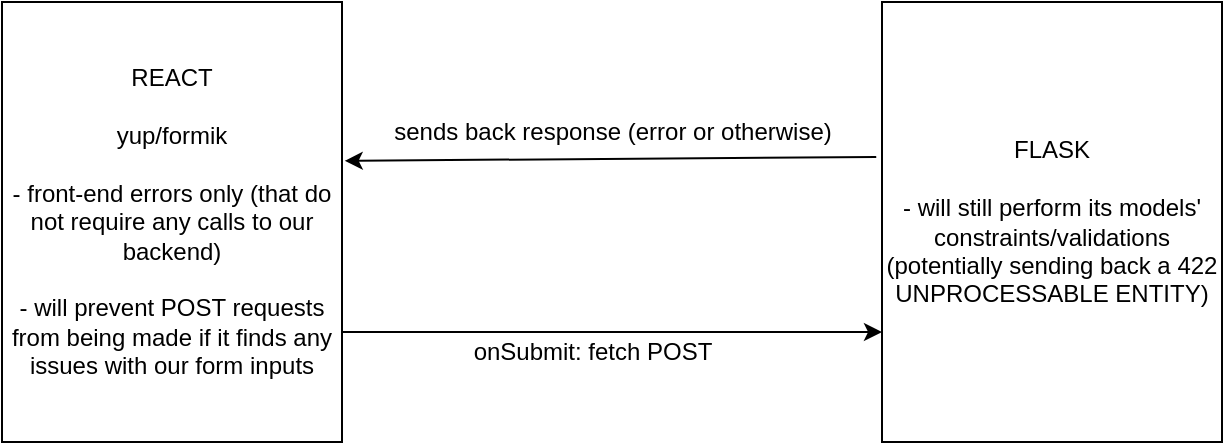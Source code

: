 <mxfile>
    <diagram id="63U30W4IgZxNx8I3Gm8I" name="Page-1">
        <mxGraphModel dx="1048" dy="524" grid="1" gridSize="10" guides="1" tooltips="1" connect="1" arrows="1" fold="1" page="1" pageScale="1" pageWidth="850" pageHeight="1100" math="0" shadow="0">
            <root>
                <mxCell id="0"/>
                <mxCell id="1" parent="0"/>
                <mxCell id="2" value="REACT&lt;br&gt;&lt;br&gt;yup/formik&lt;br&gt;&lt;br&gt;- front-end errors only (that do not require any calls to our backend)&lt;br&gt;&lt;br&gt;- will prevent POST requests from being made if it finds any issues with our form inputs&lt;br&gt;" style="whiteSpace=wrap;html=1;" vertex="1" parent="1">
                    <mxGeometry x="100" y="100" width="170" height="220" as="geometry"/>
                </mxCell>
                <mxCell id="3" value="FLASK&lt;br&gt;&lt;br&gt;- will still perform its models' constraints/validations (potentially sending back a 422 UNPROCESSABLE ENTITY)" style="whiteSpace=wrap;html=1;" vertex="1" parent="1">
                    <mxGeometry x="540" y="100" width="170" height="220" as="geometry"/>
                </mxCell>
                <mxCell id="5" value="" style="edgeStyle=none;orthogonalLoop=1;jettySize=auto;html=1;entryX=0;entryY=0.75;entryDx=0;entryDy=0;exitX=1;exitY=0.75;exitDx=0;exitDy=0;" edge="1" parent="1" source="2" target="3">
                    <mxGeometry width="100" relative="1" as="geometry">
                        <mxPoint x="260" y="270" as="sourcePoint"/>
                        <mxPoint x="360" y="270" as="targetPoint"/>
                        <Array as="points"/>
                    </mxGeometry>
                </mxCell>
                <mxCell id="6" value="onSubmit: fetch POST" style="text;html=1;align=center;verticalAlign=middle;resizable=0;points=[];autosize=1;strokeColor=none;fillColor=none;" vertex="1" parent="1">
                    <mxGeometry x="325" y="260" width="140" height="30" as="geometry"/>
                </mxCell>
                <mxCell id="8" value="" style="edgeStyle=none;orthogonalLoop=1;jettySize=auto;html=1;entryX=1.008;entryY=0.361;entryDx=0;entryDy=0;entryPerimeter=0;exitX=-0.017;exitY=0.352;exitDx=0;exitDy=0;exitPerimeter=0;" edge="1" parent="1" source="3" target="2">
                    <mxGeometry width="100" relative="1" as="geometry">
                        <mxPoint x="390" y="270" as="sourcePoint"/>
                        <mxPoint x="490" y="270" as="targetPoint"/>
                        <Array as="points"/>
                    </mxGeometry>
                </mxCell>
                <mxCell id="9" value="sends back response (error or otherwise)" style="text;html=1;align=center;verticalAlign=middle;resizable=0;points=[];autosize=1;strokeColor=none;fillColor=none;" vertex="1" parent="1">
                    <mxGeometry x="285" y="150" width="240" height="30" as="geometry"/>
                </mxCell>
            </root>
        </mxGraphModel>
    </diagram>
</mxfile>